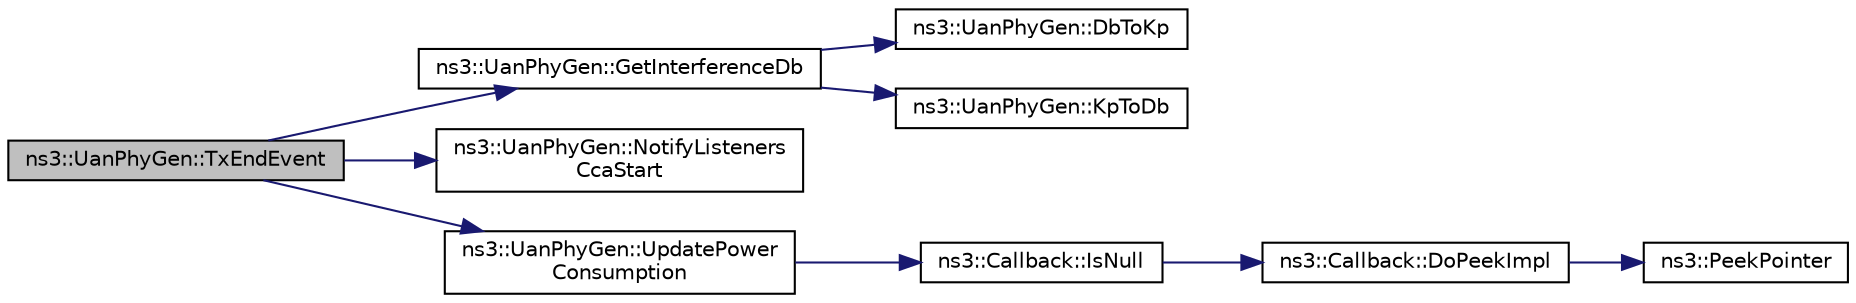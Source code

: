 digraph "ns3::UanPhyGen::TxEndEvent"
{
 // LATEX_PDF_SIZE
  edge [fontname="Helvetica",fontsize="10",labelfontname="Helvetica",labelfontsize="10"];
  node [fontname="Helvetica",fontsize="10",shape=record];
  rankdir="LR";
  Node1 [label="ns3::UanPhyGen::TxEndEvent",height=0.2,width=0.4,color="black", fillcolor="grey75", style="filled", fontcolor="black",tooltip="Event to process end of packet transmission."];
  Node1 -> Node2 [color="midnightblue",fontsize="10",style="solid",fontname="Helvetica"];
  Node2 [label="ns3::UanPhyGen::GetInterferenceDb",height=0.2,width=0.4,color="black", fillcolor="white", style="filled",URL="$classns3_1_1_uan_phy_gen.html#a8c991401463b00f7daaf3c3486f6bf1b",tooltip="Calculate interference power from overlapping packet arrivals, in dB."];
  Node2 -> Node3 [color="midnightblue",fontsize="10",style="solid",fontname="Helvetica"];
  Node3 [label="ns3::UanPhyGen::DbToKp",height=0.2,width=0.4,color="black", fillcolor="white", style="filled",URL="$classns3_1_1_uan_phy_gen.html#ab83a534db06cec2f505881f10df8e998",tooltip="Convert dB to kilopascals."];
  Node2 -> Node4 [color="midnightblue",fontsize="10",style="solid",fontname="Helvetica"];
  Node4 [label="ns3::UanPhyGen::KpToDb",height=0.2,width=0.4,color="black", fillcolor="white", style="filled",URL="$classns3_1_1_uan_phy_gen.html#a110f8bc6e30578784ce3abd15215b94b",tooltip="Convert kilopascals to dB."];
  Node1 -> Node5 [color="midnightblue",fontsize="10",style="solid",fontname="Helvetica"];
  Node5 [label="ns3::UanPhyGen::NotifyListeners\lCcaStart",height=0.2,width=0.4,color="black", fillcolor="white", style="filled",URL="$classns3_1_1_uan_phy_gen.html#a8f5614c856c43db7cf91a83e9e8506e9",tooltip="Call UanListener::NotifyCcaStart on all listeners."];
  Node1 -> Node6 [color="midnightblue",fontsize="10",style="solid",fontname="Helvetica"];
  Node6 [label="ns3::UanPhyGen::UpdatePower\lConsumption",height=0.2,width=0.4,color="black", fillcolor="white", style="filled",URL="$classns3_1_1_uan_phy_gen.html#a3a50f922b45744f8586b2d2c95090076",tooltip="Update energy source with new state."];
  Node6 -> Node7 [color="midnightblue",fontsize="10",style="solid",fontname="Helvetica"];
  Node7 [label="ns3::Callback::IsNull",height=0.2,width=0.4,color="black", fillcolor="white", style="filled",URL="$classns3_1_1_callback.html#a42eb007ca42c35b96daa497d6d42d5f2",tooltip="Check for null implementation."];
  Node7 -> Node8 [color="midnightblue",fontsize="10",style="solid",fontname="Helvetica"];
  Node8 [label="ns3::Callback::DoPeekImpl",height=0.2,width=0.4,color="black", fillcolor="white", style="filled",URL="$classns3_1_1_callback.html#a82de10d58e899c61aec3867f9b1f2f33",tooltip=" "];
  Node8 -> Node9 [color="midnightblue",fontsize="10",style="solid",fontname="Helvetica"];
  Node9 [label="ns3::PeekPointer",height=0.2,width=0.4,color="black", fillcolor="white", style="filled",URL="$namespacens3.html#af2a7557fe9afdd98d8f6f8f6e412cf5a",tooltip=" "];
}
